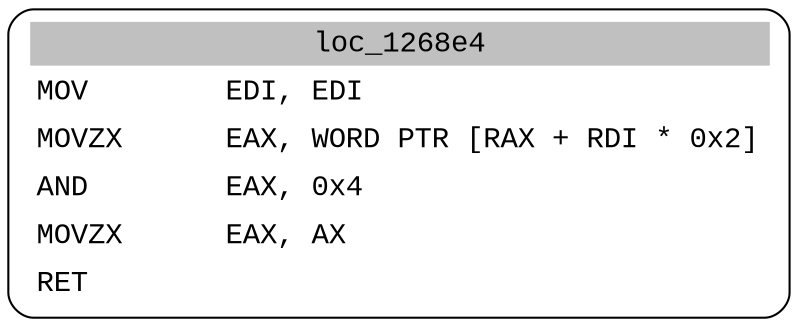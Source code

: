 digraph asm_graph {
1941 [
shape="Mrecord" fontname="Courier New"label =<<table border="0" cellborder="0" cellpadding="3"><tr><td align="center" colspan="2" bgcolor="grey">loc_1268e4</td></tr><tr><td align="left">MOV        EDI, EDI</td></tr><tr><td align="left">MOVZX      EAX, WORD PTR [RAX + RDI * 0x2]</td></tr><tr><td align="left">AND        EAX, 0x4</td></tr><tr><td align="left">MOVZX      EAX, AX</td></tr><tr><td align="left">RET        </td></tr></table>> ];
}